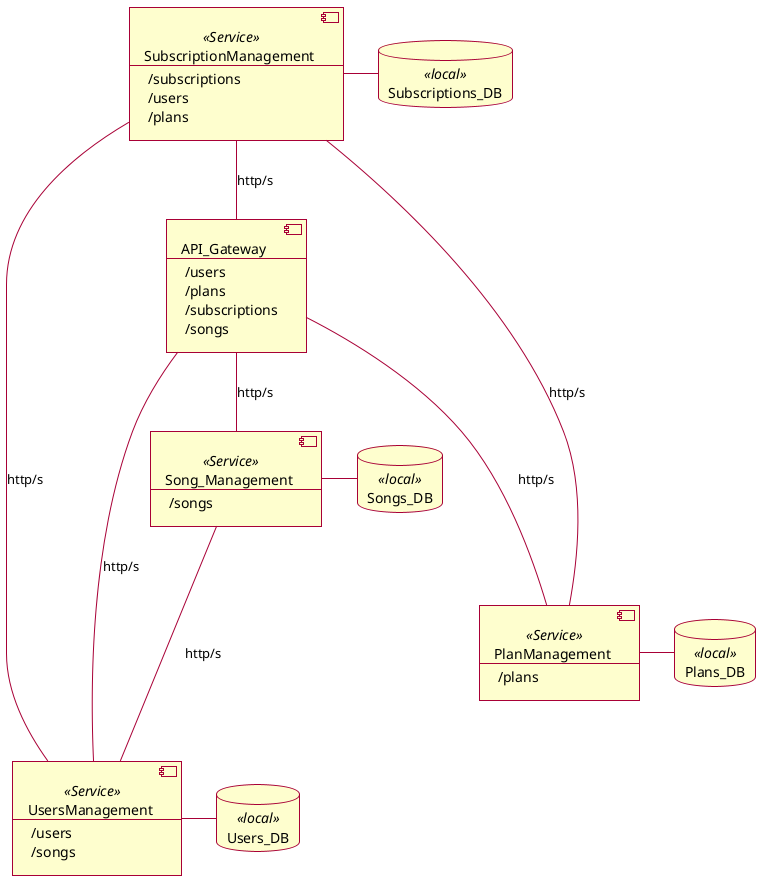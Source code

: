 @startuml
'https://plantuml.com/component-diagram
skin rose
skinparam shadowing false
'skinparam backgroundColor red

'------------- TRANSPARÊNCIA -------------------
skinparam package<<Layout>> {
  borderColor Transparent
  backgroundColor Transparent
  fontColor Transparent
  stereotypeFontColor Transparent
}

package p2 <<Layout>> {
}

'------------------ Definição dos componentes --------------------------
component [UsersManagement \n--\n /users \n /songs] <<Service>> as auth
component [PlanManagement \n--\n /plans] <<Service>> as plan
component [SubscriptionManagement \n--\n /subscriptions\n /users\n /plans] <<Service>> as subscription
component [API_Gateway \n--\n /users\n /plans\n /subscriptions \n /songs] as api
component [Song_Management \n--\n /songs] <<Service>> as song


'---TODO: Verificar se isto vai ser mesmo uma base de dados para cada serviço
database Plans_DB <<local>> as pdb
database Subscriptions_DB <<local>> as sdb
database Users_DB <<local>> as udb
database Songs_DB <<local>> as songDB

'------------------ Ligações ----------------------------------------
subscription ---- auth :http/s
subscription -u--- plan :http/s

song --- auth :http/s

api --- auth :http/s
api --- plan :http/s
api -u- subscription :http/s
api -- song :http/s

auth - udb
plan - pdb
subscription - sdb

song - songDB

@enduml
